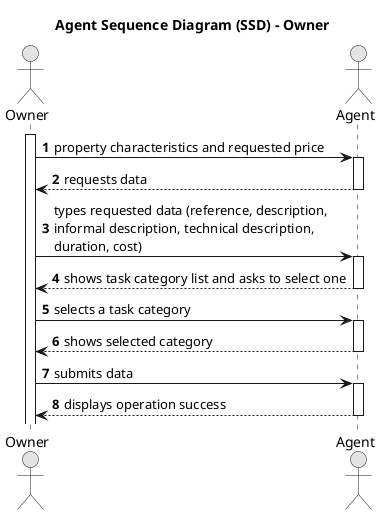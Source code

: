 @startuml
skinparam monochrome true
skinparam packageStyle rectangle
skinparam shadowing false

title Agent Sequence Diagram (SSD) - Owner

autonumber

actor "Owner" as Owner
actor "Agent" as Agent

activate Owner

    Owner -> Agent : property characteristics and requested price
    activate Agent

        Agent --> Owner : requests data
    deactivate Agent

    Owner -> Agent : types requested data (reference, description, \ninformal description, technical description,\nduration, cost)
    activate Agent

        Agent --> Owner : shows task category list and asks to select one
    deactivate Agent

    Owner -> Agent : selects a task category
    activate Agent

        Agent --> Owner : shows selected category
    deactivate Agent

    Owner -> Agent : submits data
    activate Agent

        Agent --> Owner : displays operation success
    deactivate Agent

@enduml